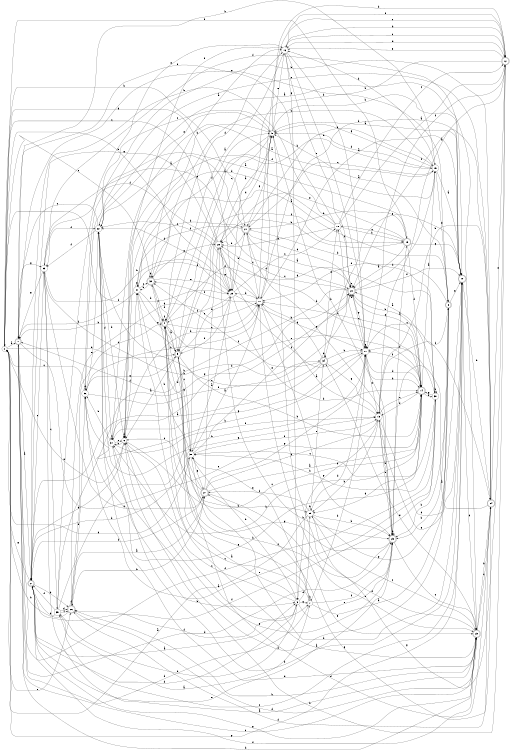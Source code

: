 digraph n32_7 {
__start0 [label="" shape="none"];

rankdir=LR;
size="8,5";

s0 [style="filled", color="black", fillcolor="white" shape="circle", label="0"];
s1 [style="rounded,filled", color="black", fillcolor="white" shape="doublecircle", label="1"];
s2 [style="rounded,filled", color="black", fillcolor="white" shape="doublecircle", label="2"];
s3 [style="filled", color="black", fillcolor="white" shape="circle", label="3"];
s4 [style="rounded,filled", color="black", fillcolor="white" shape="doublecircle", label="4"];
s5 [style="rounded,filled", color="black", fillcolor="white" shape="doublecircle", label="5"];
s6 [style="filled", color="black", fillcolor="white" shape="circle", label="6"];
s7 [style="filled", color="black", fillcolor="white" shape="circle", label="7"];
s8 [style="rounded,filled", color="black", fillcolor="white" shape="doublecircle", label="8"];
s9 [style="filled", color="black", fillcolor="white" shape="circle", label="9"];
s10 [style="rounded,filled", color="black", fillcolor="white" shape="doublecircle", label="10"];
s11 [style="filled", color="black", fillcolor="white" shape="circle", label="11"];
s12 [style="rounded,filled", color="black", fillcolor="white" shape="doublecircle", label="12"];
s13 [style="filled", color="black", fillcolor="white" shape="circle", label="13"];
s14 [style="rounded,filled", color="black", fillcolor="white" shape="doublecircle", label="14"];
s15 [style="filled", color="black", fillcolor="white" shape="circle", label="15"];
s16 [style="filled", color="black", fillcolor="white" shape="circle", label="16"];
s17 [style="filled", color="black", fillcolor="white" shape="circle", label="17"];
s18 [style="filled", color="black", fillcolor="white" shape="circle", label="18"];
s19 [style="rounded,filled", color="black", fillcolor="white" shape="doublecircle", label="19"];
s20 [style="rounded,filled", color="black", fillcolor="white" shape="doublecircle", label="20"];
s21 [style="rounded,filled", color="black", fillcolor="white" shape="doublecircle", label="21"];
s22 [style="filled", color="black", fillcolor="white" shape="circle", label="22"];
s23 [style="rounded,filled", color="black", fillcolor="white" shape="doublecircle", label="23"];
s24 [style="rounded,filled", color="black", fillcolor="white" shape="doublecircle", label="24"];
s25 [style="rounded,filled", color="black", fillcolor="white" shape="doublecircle", label="25"];
s26 [style="rounded,filled", color="black", fillcolor="white" shape="doublecircle", label="26"];
s27 [style="rounded,filled", color="black", fillcolor="white" shape="doublecircle", label="27"];
s28 [style="filled", color="black", fillcolor="white" shape="circle", label="28"];
s29 [style="filled", color="black", fillcolor="white" shape="circle", label="29"];
s30 [style="filled", color="black", fillcolor="white" shape="circle", label="30"];
s31 [style="filled", color="black", fillcolor="white" shape="circle", label="31"];
s32 [style="rounded,filled", color="black", fillcolor="white" shape="doublecircle", label="32"];
s33 [style="filled", color="black", fillcolor="white" shape="circle", label="33"];
s34 [style="rounded,filled", color="black", fillcolor="white" shape="doublecircle", label="34"];
s35 [style="filled", color="black", fillcolor="white" shape="circle", label="35"];
s36 [style="filled", color="black", fillcolor="white" shape="circle", label="36"];
s37 [style="filled", color="black", fillcolor="white" shape="circle", label="37"];
s38 [style="filled", color="black", fillcolor="white" shape="circle", label="38"];
s39 [style="filled", color="black", fillcolor="white" shape="circle", label="39"];
s0 -> s1 [label="a"];
s0 -> s29 [label="b"];
s0 -> s32 [label="c"];
s0 -> s5 [label="d"];
s0 -> s26 [label="e"];
s0 -> s29 [label="f"];
s0 -> s29 [label="g"];
s0 -> s21 [label="h"];
s1 -> s2 [label="a"];
s1 -> s15 [label="b"];
s1 -> s23 [label="c"];
s1 -> s25 [label="d"];
s1 -> s14 [label="e"];
s1 -> s38 [label="f"];
s1 -> s33 [label="g"];
s1 -> s23 [label="h"];
s2 -> s3 [label="a"];
s2 -> s26 [label="b"];
s2 -> s33 [label="c"];
s2 -> s3 [label="d"];
s2 -> s25 [label="e"];
s2 -> s23 [label="f"];
s2 -> s0 [label="g"];
s2 -> s30 [label="h"];
s3 -> s4 [label="a"];
s3 -> s35 [label="b"];
s3 -> s6 [label="c"];
s3 -> s39 [label="d"];
s3 -> s25 [label="e"];
s3 -> s26 [label="f"];
s3 -> s7 [label="g"];
s3 -> s30 [label="h"];
s4 -> s5 [label="a"];
s4 -> s39 [label="b"];
s4 -> s11 [label="c"];
s4 -> s16 [label="d"];
s4 -> s14 [label="e"];
s4 -> s4 [label="f"];
s4 -> s38 [label="g"];
s4 -> s15 [label="h"];
s5 -> s6 [label="a"];
s5 -> s1 [label="b"];
s5 -> s30 [label="c"];
s5 -> s24 [label="d"];
s5 -> s29 [label="e"];
s5 -> s19 [label="f"];
s5 -> s30 [label="g"];
s5 -> s14 [label="h"];
s6 -> s7 [label="a"];
s6 -> s37 [label="b"];
s6 -> s14 [label="c"];
s6 -> s6 [label="d"];
s6 -> s0 [label="e"];
s6 -> s31 [label="f"];
s6 -> s2 [label="g"];
s6 -> s11 [label="h"];
s7 -> s8 [label="a"];
s7 -> s17 [label="b"];
s7 -> s31 [label="c"];
s7 -> s1 [label="d"];
s7 -> s30 [label="e"];
s7 -> s25 [label="f"];
s7 -> s4 [label="g"];
s7 -> s7 [label="h"];
s8 -> s9 [label="a"];
s8 -> s25 [label="b"];
s8 -> s17 [label="c"];
s8 -> s11 [label="d"];
s8 -> s1 [label="e"];
s8 -> s37 [label="f"];
s8 -> s10 [label="g"];
s8 -> s25 [label="h"];
s9 -> s5 [label="a"];
s9 -> s10 [label="b"];
s9 -> s36 [label="c"];
s9 -> s28 [label="d"];
s9 -> s16 [label="e"];
s9 -> s12 [label="f"];
s9 -> s21 [label="g"];
s9 -> s6 [label="h"];
s10 -> s9 [label="a"];
s10 -> s11 [label="b"];
s10 -> s35 [label="c"];
s10 -> s23 [label="d"];
s10 -> s34 [label="e"];
s10 -> s33 [label="f"];
s10 -> s0 [label="g"];
s10 -> s24 [label="h"];
s11 -> s10 [label="a"];
s11 -> s12 [label="b"];
s11 -> s22 [label="c"];
s11 -> s9 [label="d"];
s11 -> s23 [label="e"];
s11 -> s32 [label="f"];
s11 -> s25 [label="g"];
s11 -> s29 [label="h"];
s12 -> s13 [label="a"];
s12 -> s6 [label="b"];
s12 -> s16 [label="c"];
s12 -> s16 [label="d"];
s12 -> s16 [label="e"];
s12 -> s17 [label="f"];
s12 -> s39 [label="g"];
s12 -> s29 [label="h"];
s13 -> s11 [label="a"];
s13 -> s3 [label="b"];
s13 -> s14 [label="c"];
s13 -> s10 [label="d"];
s13 -> s25 [label="e"];
s13 -> s24 [label="f"];
s13 -> s10 [label="g"];
s13 -> s39 [label="h"];
s14 -> s15 [label="a"];
s14 -> s38 [label="b"];
s14 -> s11 [label="c"];
s14 -> s13 [label="d"];
s14 -> s20 [label="e"];
s14 -> s17 [label="f"];
s14 -> s39 [label="g"];
s14 -> s37 [label="h"];
s15 -> s10 [label="a"];
s15 -> s16 [label="b"];
s15 -> s21 [label="c"];
s15 -> s9 [label="d"];
s15 -> s8 [label="e"];
s15 -> s37 [label="f"];
s15 -> s9 [label="g"];
s15 -> s32 [label="h"];
s16 -> s4 [label="a"];
s16 -> s17 [label="b"];
s16 -> s12 [label="c"];
s16 -> s17 [label="d"];
s16 -> s20 [label="e"];
s16 -> s6 [label="f"];
s16 -> s3 [label="g"];
s16 -> s12 [label="h"];
s17 -> s18 [label="a"];
s17 -> s36 [label="b"];
s17 -> s20 [label="c"];
s17 -> s14 [label="d"];
s17 -> s13 [label="e"];
s17 -> s28 [label="f"];
s17 -> s17 [label="g"];
s17 -> s14 [label="h"];
s18 -> s12 [label="a"];
s18 -> s19 [label="b"];
s18 -> s12 [label="c"];
s18 -> s6 [label="d"];
s18 -> s1 [label="e"];
s18 -> s20 [label="f"];
s18 -> s28 [label="g"];
s18 -> s2 [label="h"];
s19 -> s20 [label="a"];
s19 -> s5 [label="b"];
s19 -> s18 [label="c"];
s19 -> s14 [label="d"];
s19 -> s28 [label="e"];
s19 -> s0 [label="f"];
s19 -> s10 [label="g"];
s19 -> s21 [label="h"];
s20 -> s21 [label="a"];
s20 -> s14 [label="b"];
s20 -> s28 [label="c"];
s20 -> s15 [label="d"];
s20 -> s20 [label="e"];
s20 -> s10 [label="f"];
s20 -> s17 [label="g"];
s20 -> s1 [label="h"];
s21 -> s22 [label="a"];
s21 -> s28 [label="b"];
s21 -> s11 [label="c"];
s21 -> s20 [label="d"];
s21 -> s15 [label="e"];
s21 -> s31 [label="f"];
s21 -> s25 [label="g"];
s21 -> s38 [label="h"];
s22 -> s23 [label="a"];
s22 -> s3 [label="b"];
s22 -> s1 [label="c"];
s22 -> s37 [label="d"];
s22 -> s9 [label="e"];
s22 -> s33 [label="f"];
s22 -> s13 [label="g"];
s22 -> s6 [label="h"];
s23 -> s4 [label="a"];
s23 -> s24 [label="b"];
s23 -> s24 [label="c"];
s23 -> s22 [label="d"];
s23 -> s34 [label="e"];
s23 -> s9 [label="f"];
s23 -> s2 [label="g"];
s23 -> s26 [label="h"];
s24 -> s25 [label="a"];
s24 -> s22 [label="b"];
s24 -> s22 [label="c"];
s24 -> s26 [label="d"];
s24 -> s12 [label="e"];
s24 -> s20 [label="f"];
s24 -> s27 [label="g"];
s24 -> s13 [label="h"];
s25 -> s19 [label="a"];
s25 -> s9 [label="b"];
s25 -> s23 [label="c"];
s25 -> s25 [label="d"];
s25 -> s6 [label="e"];
s25 -> s4 [label="f"];
s25 -> s5 [label="g"];
s25 -> s13 [label="h"];
s26 -> s27 [label="a"];
s26 -> s2 [label="b"];
s26 -> s4 [label="c"];
s26 -> s23 [label="d"];
s26 -> s36 [label="e"];
s26 -> s26 [label="f"];
s26 -> s11 [label="g"];
s26 -> s27 [label="h"];
s27 -> s14 [label="a"];
s27 -> s28 [label="b"];
s27 -> s6 [label="c"];
s27 -> s13 [label="d"];
s27 -> s23 [label="e"];
s27 -> s2 [label="f"];
s27 -> s17 [label="g"];
s27 -> s32 [label="h"];
s28 -> s9 [label="a"];
s28 -> s14 [label="b"];
s28 -> s0 [label="c"];
s28 -> s29 [label="d"];
s28 -> s29 [label="e"];
s28 -> s33 [label="f"];
s28 -> s2 [label="g"];
s28 -> s25 [label="h"];
s29 -> s30 [label="a"];
s29 -> s14 [label="b"];
s29 -> s18 [label="c"];
s29 -> s22 [label="d"];
s29 -> s5 [label="e"];
s29 -> s4 [label="f"];
s29 -> s17 [label="g"];
s29 -> s21 [label="h"];
s30 -> s11 [label="a"];
s30 -> s31 [label="b"];
s30 -> s9 [label="c"];
s30 -> s0 [label="d"];
s30 -> s20 [label="e"];
s30 -> s13 [label="f"];
s30 -> s27 [label="g"];
s30 -> s10 [label="h"];
s31 -> s8 [label="a"];
s31 -> s21 [label="b"];
s31 -> s32 [label="c"];
s31 -> s11 [label="d"];
s31 -> s31 [label="e"];
s31 -> s1 [label="f"];
s31 -> s5 [label="g"];
s31 -> s4 [label="h"];
s32 -> s16 [label="a"];
s32 -> s32 [label="b"];
s32 -> s4 [label="c"];
s32 -> s5 [label="d"];
s32 -> s29 [label="e"];
s32 -> s9 [label="f"];
s32 -> s28 [label="g"];
s32 -> s31 [label="h"];
s33 -> s23 [label="a"];
s33 -> s34 [label="b"];
s33 -> s35 [label="c"];
s33 -> s27 [label="d"];
s33 -> s20 [label="e"];
s33 -> s22 [label="f"];
s33 -> s1 [label="g"];
s33 -> s29 [label="h"];
s34 -> s2 [label="a"];
s34 -> s17 [label="b"];
s34 -> s22 [label="c"];
s34 -> s34 [label="d"];
s34 -> s18 [label="e"];
s34 -> s32 [label="f"];
s34 -> s13 [label="g"];
s34 -> s11 [label="h"];
s35 -> s7 [label="a"];
s35 -> s0 [label="b"];
s35 -> s26 [label="c"];
s35 -> s26 [label="d"];
s35 -> s16 [label="e"];
s35 -> s2 [label="f"];
s35 -> s20 [label="g"];
s35 -> s17 [label="h"];
s36 -> s19 [label="a"];
s36 -> s11 [label="b"];
s36 -> s0 [label="c"];
s36 -> s36 [label="d"];
s36 -> s22 [label="e"];
s36 -> s20 [label="f"];
s36 -> s5 [label="g"];
s36 -> s14 [label="h"];
s37 -> s15 [label="a"];
s37 -> s10 [label="b"];
s37 -> s37 [label="c"];
s37 -> s20 [label="d"];
s37 -> s6 [label="e"];
s37 -> s13 [label="f"];
s37 -> s17 [label="g"];
s37 -> s36 [label="h"];
s38 -> s20 [label="a"];
s38 -> s38 [label="b"];
s38 -> s30 [label="c"];
s38 -> s17 [label="d"];
s38 -> s36 [label="e"];
s38 -> s2 [label="f"];
s38 -> s14 [label="g"];
s38 -> s30 [label="h"];
s39 -> s0 [label="a"];
s39 -> s39 [label="b"];
s39 -> s23 [label="c"];
s39 -> s17 [label="d"];
s39 -> s34 [label="e"];
s39 -> s27 [label="f"];
s39 -> s8 [label="g"];
s39 -> s25 [label="h"];

}